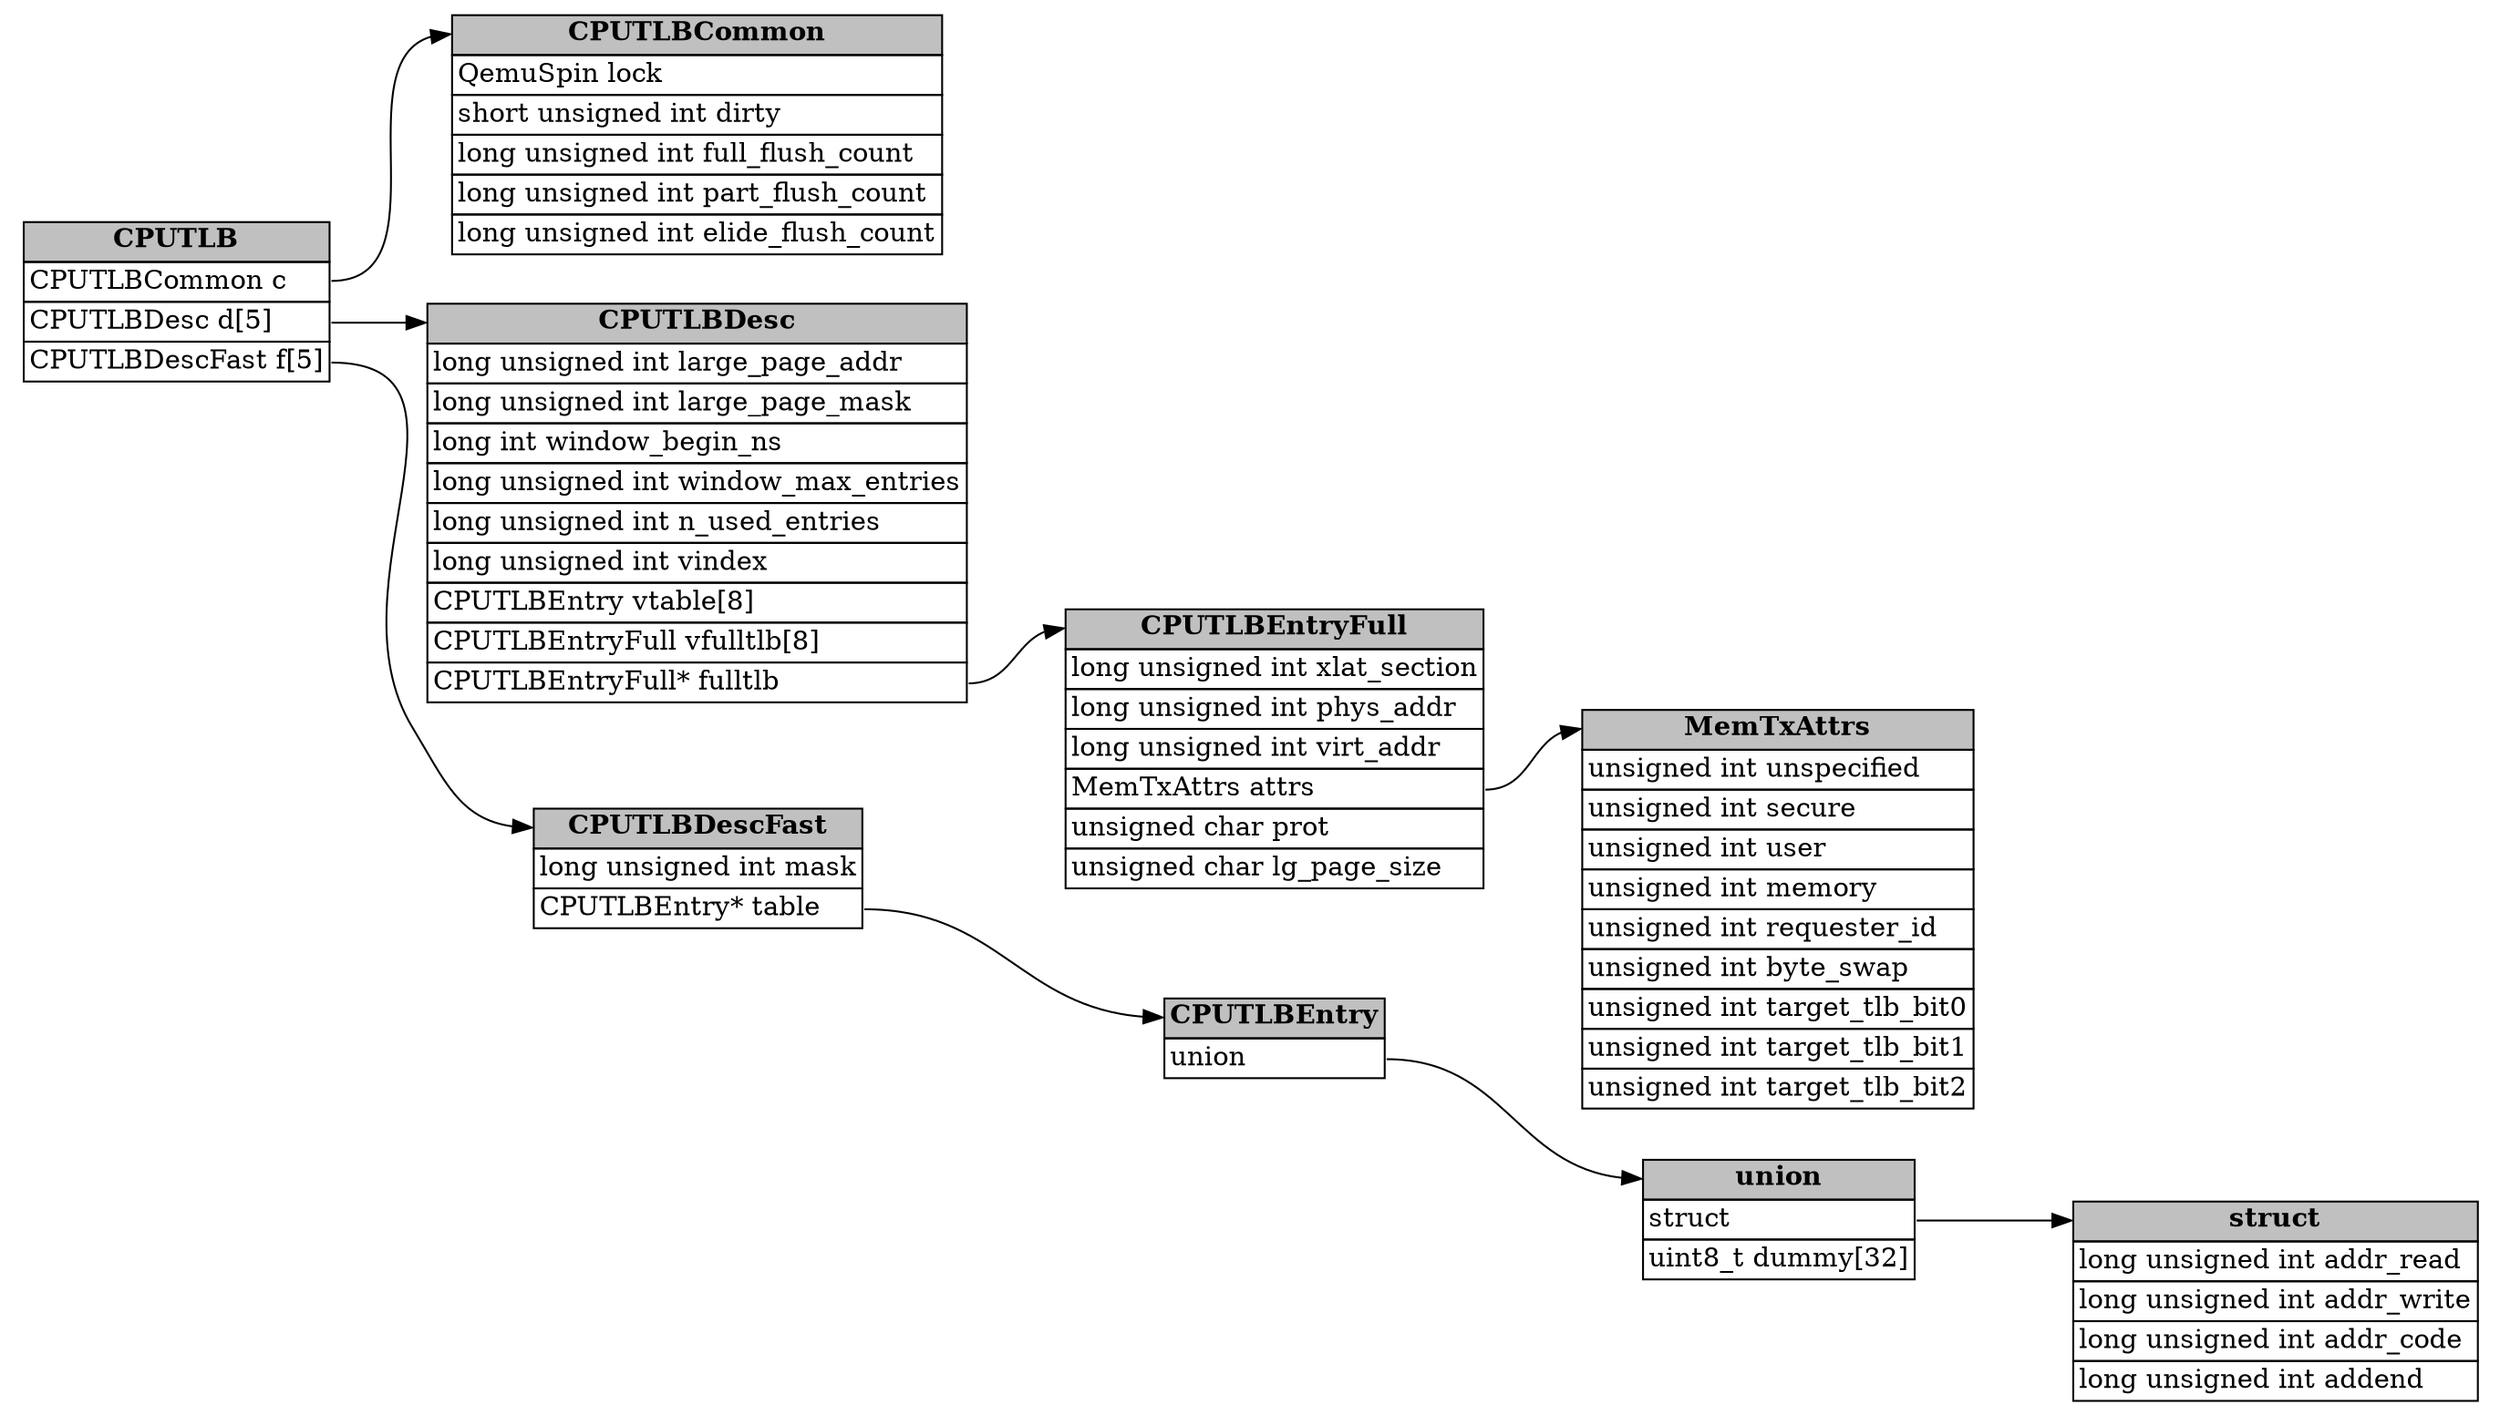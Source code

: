 
digraph structs {
    rankdir="LR"
    node [shape=plaintext];
    ide269bdaf1dfd49239682d699e5c238a4 [label=<<TABLE Title="CPUTLB" Border="0" CellBorder="1" CellSpacing="0"><TR><TD ID="ide269bdaf1dfd49239682d699e5c238a4" HREF=" " PORT="ide269bdaf1dfd49239682d699e5c238a4" ALIGN="CENTER" BGCOLOR="gray"><b>CPUTLB</b></TD></TR><TR><TD ID="ide269bdaf1dfd49239682d699e5c238a4_0" HREF=" " PORT="ide269bdaf1dfd49239682d699e5c238a4_0" ALIGN="LEFT">CPUTLBCommon c</TD></TR><TR><TD ID="ide269bdaf1dfd49239682d699e5c238a4_1" HREF=" " PORT="ide269bdaf1dfd49239682d699e5c238a4_1" ALIGN="LEFT">CPUTLBDesc d[5]</TD></TR><TR><TD ID="ide269bdaf1dfd49239682d699e5c238a4_2" HREF=" " PORT="ide269bdaf1dfd49239682d699e5c238a4_2" ALIGN="LEFT">CPUTLBDescFast f[5]</TD></TR></TABLE>>];
idc2ba39eed6eb4121b0c614939ced271d [label=<<TABLE Title="CPUTLBDescFast" Border="0" CellBorder="1" CellSpacing="0"><TR><TD ID="idc2ba39eed6eb4121b0c614939ced271d" HREF=" " PORT="idc2ba39eed6eb4121b0c614939ced271d" ALIGN="CENTER" BGCOLOR="gray"><b>CPUTLBDescFast</b></TD></TR><TR><TD ID="idc2ba39eed6eb4121b0c614939ced271d_0" HREF=" " PORT="idc2ba39eed6eb4121b0c614939ced271d_0" ALIGN="LEFT">long unsigned int mask</TD></TR><TR><TD ID="idc2ba39eed6eb4121b0c614939ced271d_1" HREF=" " PORT="idc2ba39eed6eb4121b0c614939ced271d_1" ALIGN="LEFT">CPUTLBEntry* table</TD></TR></TABLE>>];
id339a16b26dad4071b41155ba61e9a075 [label=<<TABLE Title="CPUTLBDesc" Border="0" CellBorder="1" CellSpacing="0"><TR><TD ID="id339a16b26dad4071b41155ba61e9a075" HREF=" " PORT="id339a16b26dad4071b41155ba61e9a075" ALIGN="CENTER" BGCOLOR="gray"><b>CPUTLBDesc</b></TD></TR><TR><TD ID="id339a16b26dad4071b41155ba61e9a075_0" HREF=" " PORT="id339a16b26dad4071b41155ba61e9a075_0" ALIGN="LEFT">long unsigned int large_page_addr</TD></TR><TR><TD ID="id339a16b26dad4071b41155ba61e9a075_1" HREF=" " PORT="id339a16b26dad4071b41155ba61e9a075_1" ALIGN="LEFT">long unsigned int large_page_mask</TD></TR><TR><TD ID="id339a16b26dad4071b41155ba61e9a075_2" HREF=" " PORT="id339a16b26dad4071b41155ba61e9a075_2" ALIGN="LEFT">long int window_begin_ns</TD></TR><TR><TD ID="id339a16b26dad4071b41155ba61e9a075_3" HREF=" " PORT="id339a16b26dad4071b41155ba61e9a075_3" ALIGN="LEFT">long unsigned int window_max_entries</TD></TR><TR><TD ID="id339a16b26dad4071b41155ba61e9a075_4" HREF=" " PORT="id339a16b26dad4071b41155ba61e9a075_4" ALIGN="LEFT">long unsigned int n_used_entries</TD></TR><TR><TD ID="id339a16b26dad4071b41155ba61e9a075_5" HREF=" " PORT="id339a16b26dad4071b41155ba61e9a075_5" ALIGN="LEFT">long unsigned int vindex</TD></TR><TR><TD ID="id339a16b26dad4071b41155ba61e9a075_6" HREF=" " PORT="id339a16b26dad4071b41155ba61e9a075_6" ALIGN="LEFT">CPUTLBEntry vtable[8]</TD></TR><TR><TD ID="id339a16b26dad4071b41155ba61e9a075_7" HREF=" " PORT="id339a16b26dad4071b41155ba61e9a075_7" ALIGN="LEFT">CPUTLBEntryFull vfulltlb[8]</TD></TR><TR><TD ID="id339a16b26dad4071b41155ba61e9a075_8" HREF=" " PORT="id339a16b26dad4071b41155ba61e9a075_8" ALIGN="LEFT">CPUTLBEntryFull* fulltlb</TD></TR></TABLE>>];
id77d7626e53f541e4bd3054b56fcfe4c4 [label=<<TABLE Title="CPUTLBCommon" Border="0" CellBorder="1" CellSpacing="0"><TR><TD ID="id77d7626e53f541e4bd3054b56fcfe4c4" HREF=" " PORT="id77d7626e53f541e4bd3054b56fcfe4c4" ALIGN="CENTER" BGCOLOR="gray"><b>CPUTLBCommon</b></TD></TR><TR><TD ID="id77d7626e53f541e4bd3054b56fcfe4c4_0" HREF=" " PORT="id77d7626e53f541e4bd3054b56fcfe4c4_0" ALIGN="LEFT">QemuSpin lock</TD></TR><TR><TD ID="id77d7626e53f541e4bd3054b56fcfe4c4_1" HREF=" " PORT="id77d7626e53f541e4bd3054b56fcfe4c4_1" ALIGN="LEFT">short unsigned int dirty</TD></TR><TR><TD ID="id77d7626e53f541e4bd3054b56fcfe4c4_2" HREF=" " PORT="id77d7626e53f541e4bd3054b56fcfe4c4_2" ALIGN="LEFT">long unsigned int full_flush_count</TD></TR><TR><TD ID="id77d7626e53f541e4bd3054b56fcfe4c4_3" HREF=" " PORT="id77d7626e53f541e4bd3054b56fcfe4c4_3" ALIGN="LEFT">long unsigned int part_flush_count</TD></TR><TR><TD ID="id77d7626e53f541e4bd3054b56fcfe4c4_4" HREF=" " PORT="id77d7626e53f541e4bd3054b56fcfe4c4_4" ALIGN="LEFT">long unsigned int elide_flush_count</TD></TR></TABLE>>];
idc24cf75e230a44dead7e7cb8274db120 [label=<<TABLE Title="CPUTLBEntryFull" Border="0" CellBorder="1" CellSpacing="0"><TR><TD ID="idc24cf75e230a44dead7e7cb8274db120" HREF=" " PORT="idc24cf75e230a44dead7e7cb8274db120" ALIGN="CENTER" BGCOLOR="gray"><b>CPUTLBEntryFull</b></TD></TR><TR><TD ID="idc24cf75e230a44dead7e7cb8274db120_0" HREF=" " PORT="idc24cf75e230a44dead7e7cb8274db120_0" ALIGN="LEFT">long unsigned int xlat_section</TD></TR><TR><TD ID="idc24cf75e230a44dead7e7cb8274db120_1" HREF=" " PORT="idc24cf75e230a44dead7e7cb8274db120_1" ALIGN="LEFT">long unsigned int phys_addr</TD></TR><TR><TD ID="idc24cf75e230a44dead7e7cb8274db120_2" HREF=" " PORT="idc24cf75e230a44dead7e7cb8274db120_2" ALIGN="LEFT">long unsigned int virt_addr</TD></TR><TR><TD ID="idc24cf75e230a44dead7e7cb8274db120_3" HREF=" " PORT="idc24cf75e230a44dead7e7cb8274db120_3" ALIGN="LEFT">MemTxAttrs attrs</TD></TR><TR><TD ID="idc24cf75e230a44dead7e7cb8274db120_4" HREF=" " PORT="idc24cf75e230a44dead7e7cb8274db120_4" ALIGN="LEFT">unsigned char prot</TD></TR><TR><TD ID="idc24cf75e230a44dead7e7cb8274db120_5" HREF=" " PORT="idc24cf75e230a44dead7e7cb8274db120_5" ALIGN="LEFT">unsigned char lg_page_size</TD></TR></TABLE>>];
id90cb7367e2e44299a1e588c693ad4a4b [label=<<TABLE Title="CPUTLBEntry" Border="0" CellBorder="1" CellSpacing="0"><TR><TD ID="id90cb7367e2e44299a1e588c693ad4a4b" HREF=" " PORT="id90cb7367e2e44299a1e588c693ad4a4b" ALIGN="CENTER" BGCOLOR="gray"><b>CPUTLBEntry</b></TD></TR><TR><TD ID="id90cb7367e2e44299a1e588c693ad4a4b_0" HREF=" " PORT="id90cb7367e2e44299a1e588c693ad4a4b_0" ALIGN="LEFT">union </TD></TR></TABLE>>];
id7bc7a83d46f14288876768273b6e6263 [label=<<TABLE Title="union" Border="0" CellBorder="1" CellSpacing="0"><TR><TD ID="id7bc7a83d46f14288876768273b6e6263" HREF=" " PORT="id7bc7a83d46f14288876768273b6e6263" ALIGN="CENTER" BGCOLOR="gray"><b>union</b></TD></TR><TR><TD ID="id7bc7a83d46f14288876768273b6e6263_0" HREF=" " PORT="id7bc7a83d46f14288876768273b6e6263_0" ALIGN="LEFT">struct </TD></TR><TR><TD ID="id7bc7a83d46f14288876768273b6e6263_1" HREF=" " PORT="id7bc7a83d46f14288876768273b6e6263_1" ALIGN="LEFT">uint8_t dummy[32]</TD></TR></TABLE>>];
id50816f3e18fd4a01acbadd76f2c9fc82 [label=<<TABLE Title="MemTxAttrs" Border="0" CellBorder="1" CellSpacing="0"><TR><TD ID="id50816f3e18fd4a01acbadd76f2c9fc82" HREF=" " PORT="id50816f3e18fd4a01acbadd76f2c9fc82" ALIGN="CENTER" BGCOLOR="gray"><b>MemTxAttrs</b></TD></TR><TR><TD ID="id50816f3e18fd4a01acbadd76f2c9fc82_0" HREF=" " PORT="id50816f3e18fd4a01acbadd76f2c9fc82_0" ALIGN="LEFT">unsigned int unspecified</TD></TR><TR><TD ID="id50816f3e18fd4a01acbadd76f2c9fc82_1" HREF=" " PORT="id50816f3e18fd4a01acbadd76f2c9fc82_1" ALIGN="LEFT">unsigned int secure</TD></TR><TR><TD ID="id50816f3e18fd4a01acbadd76f2c9fc82_2" HREF=" " PORT="id50816f3e18fd4a01acbadd76f2c9fc82_2" ALIGN="LEFT">unsigned int user</TD></TR><TR><TD ID="id50816f3e18fd4a01acbadd76f2c9fc82_3" HREF=" " PORT="id50816f3e18fd4a01acbadd76f2c9fc82_3" ALIGN="LEFT">unsigned int memory</TD></TR><TR><TD ID="id50816f3e18fd4a01acbadd76f2c9fc82_4" HREF=" " PORT="id50816f3e18fd4a01acbadd76f2c9fc82_4" ALIGN="LEFT">unsigned int requester_id</TD></TR><TR><TD ID="id50816f3e18fd4a01acbadd76f2c9fc82_5" HREF=" " PORT="id50816f3e18fd4a01acbadd76f2c9fc82_5" ALIGN="LEFT">unsigned int byte_swap</TD></TR><TR><TD ID="id50816f3e18fd4a01acbadd76f2c9fc82_6" HREF=" " PORT="id50816f3e18fd4a01acbadd76f2c9fc82_6" ALIGN="LEFT">unsigned int target_tlb_bit0</TD></TR><TR><TD ID="id50816f3e18fd4a01acbadd76f2c9fc82_7" HREF=" " PORT="id50816f3e18fd4a01acbadd76f2c9fc82_7" ALIGN="LEFT">unsigned int target_tlb_bit1</TD></TR><TR><TD ID="id50816f3e18fd4a01acbadd76f2c9fc82_8" HREF=" " PORT="id50816f3e18fd4a01acbadd76f2c9fc82_8" ALIGN="LEFT">unsigned int target_tlb_bit2</TD></TR></TABLE>>];
id262f29ef036a4b3696e3e26da79141ef [label=<<TABLE Title="struct" Border="0" CellBorder="1" CellSpacing="0"><TR><TD ID="id262f29ef036a4b3696e3e26da79141ef" HREF=" " PORT="id262f29ef036a4b3696e3e26da79141ef" ALIGN="CENTER" BGCOLOR="gray"><b>struct</b></TD></TR><TR><TD ID="id262f29ef036a4b3696e3e26da79141ef_0" HREF=" " PORT="id262f29ef036a4b3696e3e26da79141ef_0" ALIGN="LEFT">long unsigned int addr_read</TD></TR><TR><TD ID="id262f29ef036a4b3696e3e26da79141ef_1" HREF=" " PORT="id262f29ef036a4b3696e3e26da79141ef_1" ALIGN="LEFT">long unsigned int addr_write</TD></TR><TR><TD ID="id262f29ef036a4b3696e3e26da79141ef_2" HREF=" " PORT="id262f29ef036a4b3696e3e26da79141ef_2" ALIGN="LEFT">long unsigned int addr_code</TD></TR><TR><TD ID="id262f29ef036a4b3696e3e26da79141ef_3" HREF=" " PORT="id262f29ef036a4b3696e3e26da79141ef_3" ALIGN="LEFT">long unsigned int addend</TD></TR></TABLE>>];
ide269bdaf1dfd49239682d699e5c238a4:ide269bdaf1dfd49239682d699e5c238a4_2 -> idc2ba39eed6eb4121b0c614939ced271d:idc2ba39eed6eb4121b0c614939ced271d;
ide269bdaf1dfd49239682d699e5c238a4:ide269bdaf1dfd49239682d699e5c238a4_1 -> id339a16b26dad4071b41155ba61e9a075:id339a16b26dad4071b41155ba61e9a075;
ide269bdaf1dfd49239682d699e5c238a4:ide269bdaf1dfd49239682d699e5c238a4_0 -> id77d7626e53f541e4bd3054b56fcfe4c4:id77d7626e53f541e4bd3054b56fcfe4c4;
id339a16b26dad4071b41155ba61e9a075:id339a16b26dad4071b41155ba61e9a075_8 -> idc24cf75e230a44dead7e7cb8274db120:idc24cf75e230a44dead7e7cb8274db120;
idc2ba39eed6eb4121b0c614939ced271d:idc2ba39eed6eb4121b0c614939ced271d_1 -> id90cb7367e2e44299a1e588c693ad4a4b:id90cb7367e2e44299a1e588c693ad4a4b;
id90cb7367e2e44299a1e588c693ad4a4b:id90cb7367e2e44299a1e588c693ad4a4b_0 -> id7bc7a83d46f14288876768273b6e6263:id7bc7a83d46f14288876768273b6e6263;
idc24cf75e230a44dead7e7cb8274db120:idc24cf75e230a44dead7e7cb8274db120_3 -> id50816f3e18fd4a01acbadd76f2c9fc82:id50816f3e18fd4a01acbadd76f2c9fc82;
id7bc7a83d46f14288876768273b6e6263:id7bc7a83d46f14288876768273b6e6263_0 -> id262f29ef036a4b3696e3e26da79141ef:id262f29ef036a4b3696e3e26da79141ef;

}

